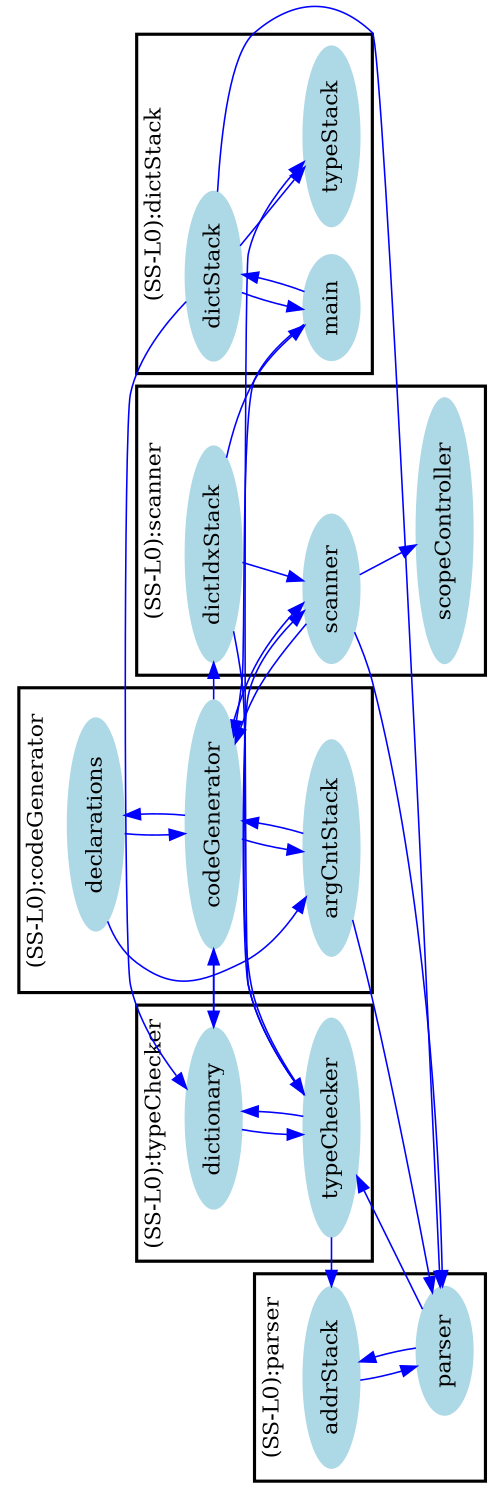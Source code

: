 /* ------------------------------------------------------------ */
/* created with bunch v3 */
/* Objective Function value = 0.9999999999999999*/
/* ------------------------------------------------------------ */

digraph G {
size= "10,10";
rotate = 90;
subgraph cluster0 {
label = "(SS-L0):parser";
color = black;
style = bold;

"addrStack"[label="addrStack",shape=ellipse,color=lightblue,fontcolor=black,style=filled];
"parser"[label="parser",shape=ellipse,color=lightblue,fontcolor=black,style=filled];
}
subgraph cluster1 {
label = "(SS-L0):codeGenerator";
color = black;
style = bold;

"declarations"[label="declarations",shape=ellipse,color=lightblue,fontcolor=black,style=filled];
"codeGenerator"[label="codeGenerator",shape=ellipse,color=lightblue,fontcolor=black,style=filled];
"argCntStack"[label="argCntStack",shape=ellipse,color=lightblue,fontcolor=black,style=filled];
}
subgraph cluster2 {
label = "(SS-L0):dictStack";
color = black;
style = bold;

"typeStack"[label="typeStack",shape=ellipse,color=lightblue,fontcolor=black,style=filled];
"main"[label="main",shape=ellipse,color=lightblue,fontcolor=black,style=filled];
"dictStack"[label="dictStack",shape=ellipse,color=lightblue,fontcolor=black,style=filled];
}
subgraph cluster3 {
label = "(SS-L0):scanner";
color = black;
style = bold;

"scopeController"[label="scopeController",shape=ellipse,color=lightblue,fontcolor=black,style=filled];
"scanner"[label="scanner",shape=ellipse,color=lightblue,fontcolor=black,style=filled];
"dictIdxStack"[label="dictIdxStack",shape=ellipse,color=lightblue,fontcolor=black,style=filled];
}
subgraph cluster4 {
label = "(SS-L0):typeChecker";
color = black;
style = bold;

"dictionary"[label="dictionary",shape=ellipse,color=lightblue,fontcolor=black,style=filled];
"typeChecker"[label="typeChecker",shape=ellipse,color=lightblue,fontcolor=black,style=filled];
}
"parser" -> "typeChecker" [color=blue,font=6];
"parser" -> "addrStack" [color=blue,font=6];
"codeGenerator" -> "dictIdxStack" [color=blue,font=6];
"codeGenerator" -> "scanner" [color=blue,font=6];
"codeGenerator" -> "declarations" [color=blue,font=6];
"codeGenerator" -> "argCntStack" [color=blue,font=6];
"codeGenerator" -> "dictionary" [color=blue,font=6];
"dictStack" -> "main" [color=blue,font=6];
"dictStack" -> "typeStack" [color=blue,font=6];
"dictStack" -> "dictionary" [color=blue,font=6];
"dictStack" -> "parser" [color=blue,font=6];
"dictIdxStack" -> "main" [color=blue,font=6];
"dictIdxStack" -> "scanner" [color=blue,font=6];
"dictIdxStack" -> "typeChecker" [color=blue,font=6];
"main" -> "codeGenerator" [color=blue,font=6];
"main" -> "dictStack" [color=blue,font=6];
"scanner" -> "scopeController" [color=blue,font=6];
"scanner" -> "codeGenerator" [color=blue,font=6];
"scanner" -> "parser" [color=blue,font=6];
"typeChecker" -> "typeStack" [color=blue,font=6];
"typeChecker" -> "scanner" [color=blue,font=6];
"typeChecker" -> "addrStack" [color=blue,font=6];
"typeChecker" -> "dictionary" [color=blue,font=6];
"addrStack" -> "parser" [color=blue,font=6];
"dictionary" -> "codeGenerator" [color=blue,font=6];
"dictionary" -> "typeChecker" [color=blue,font=6];
"argCntStack" -> "codeGenerator" [color=blue,font=6];
"argCntStack" -> "parser" [color=blue,font=6];
"declarations" -> "codeGenerator" [color=blue,font=6];
"declarations" -> "argCntStack" [color=blue,font=6];
}
